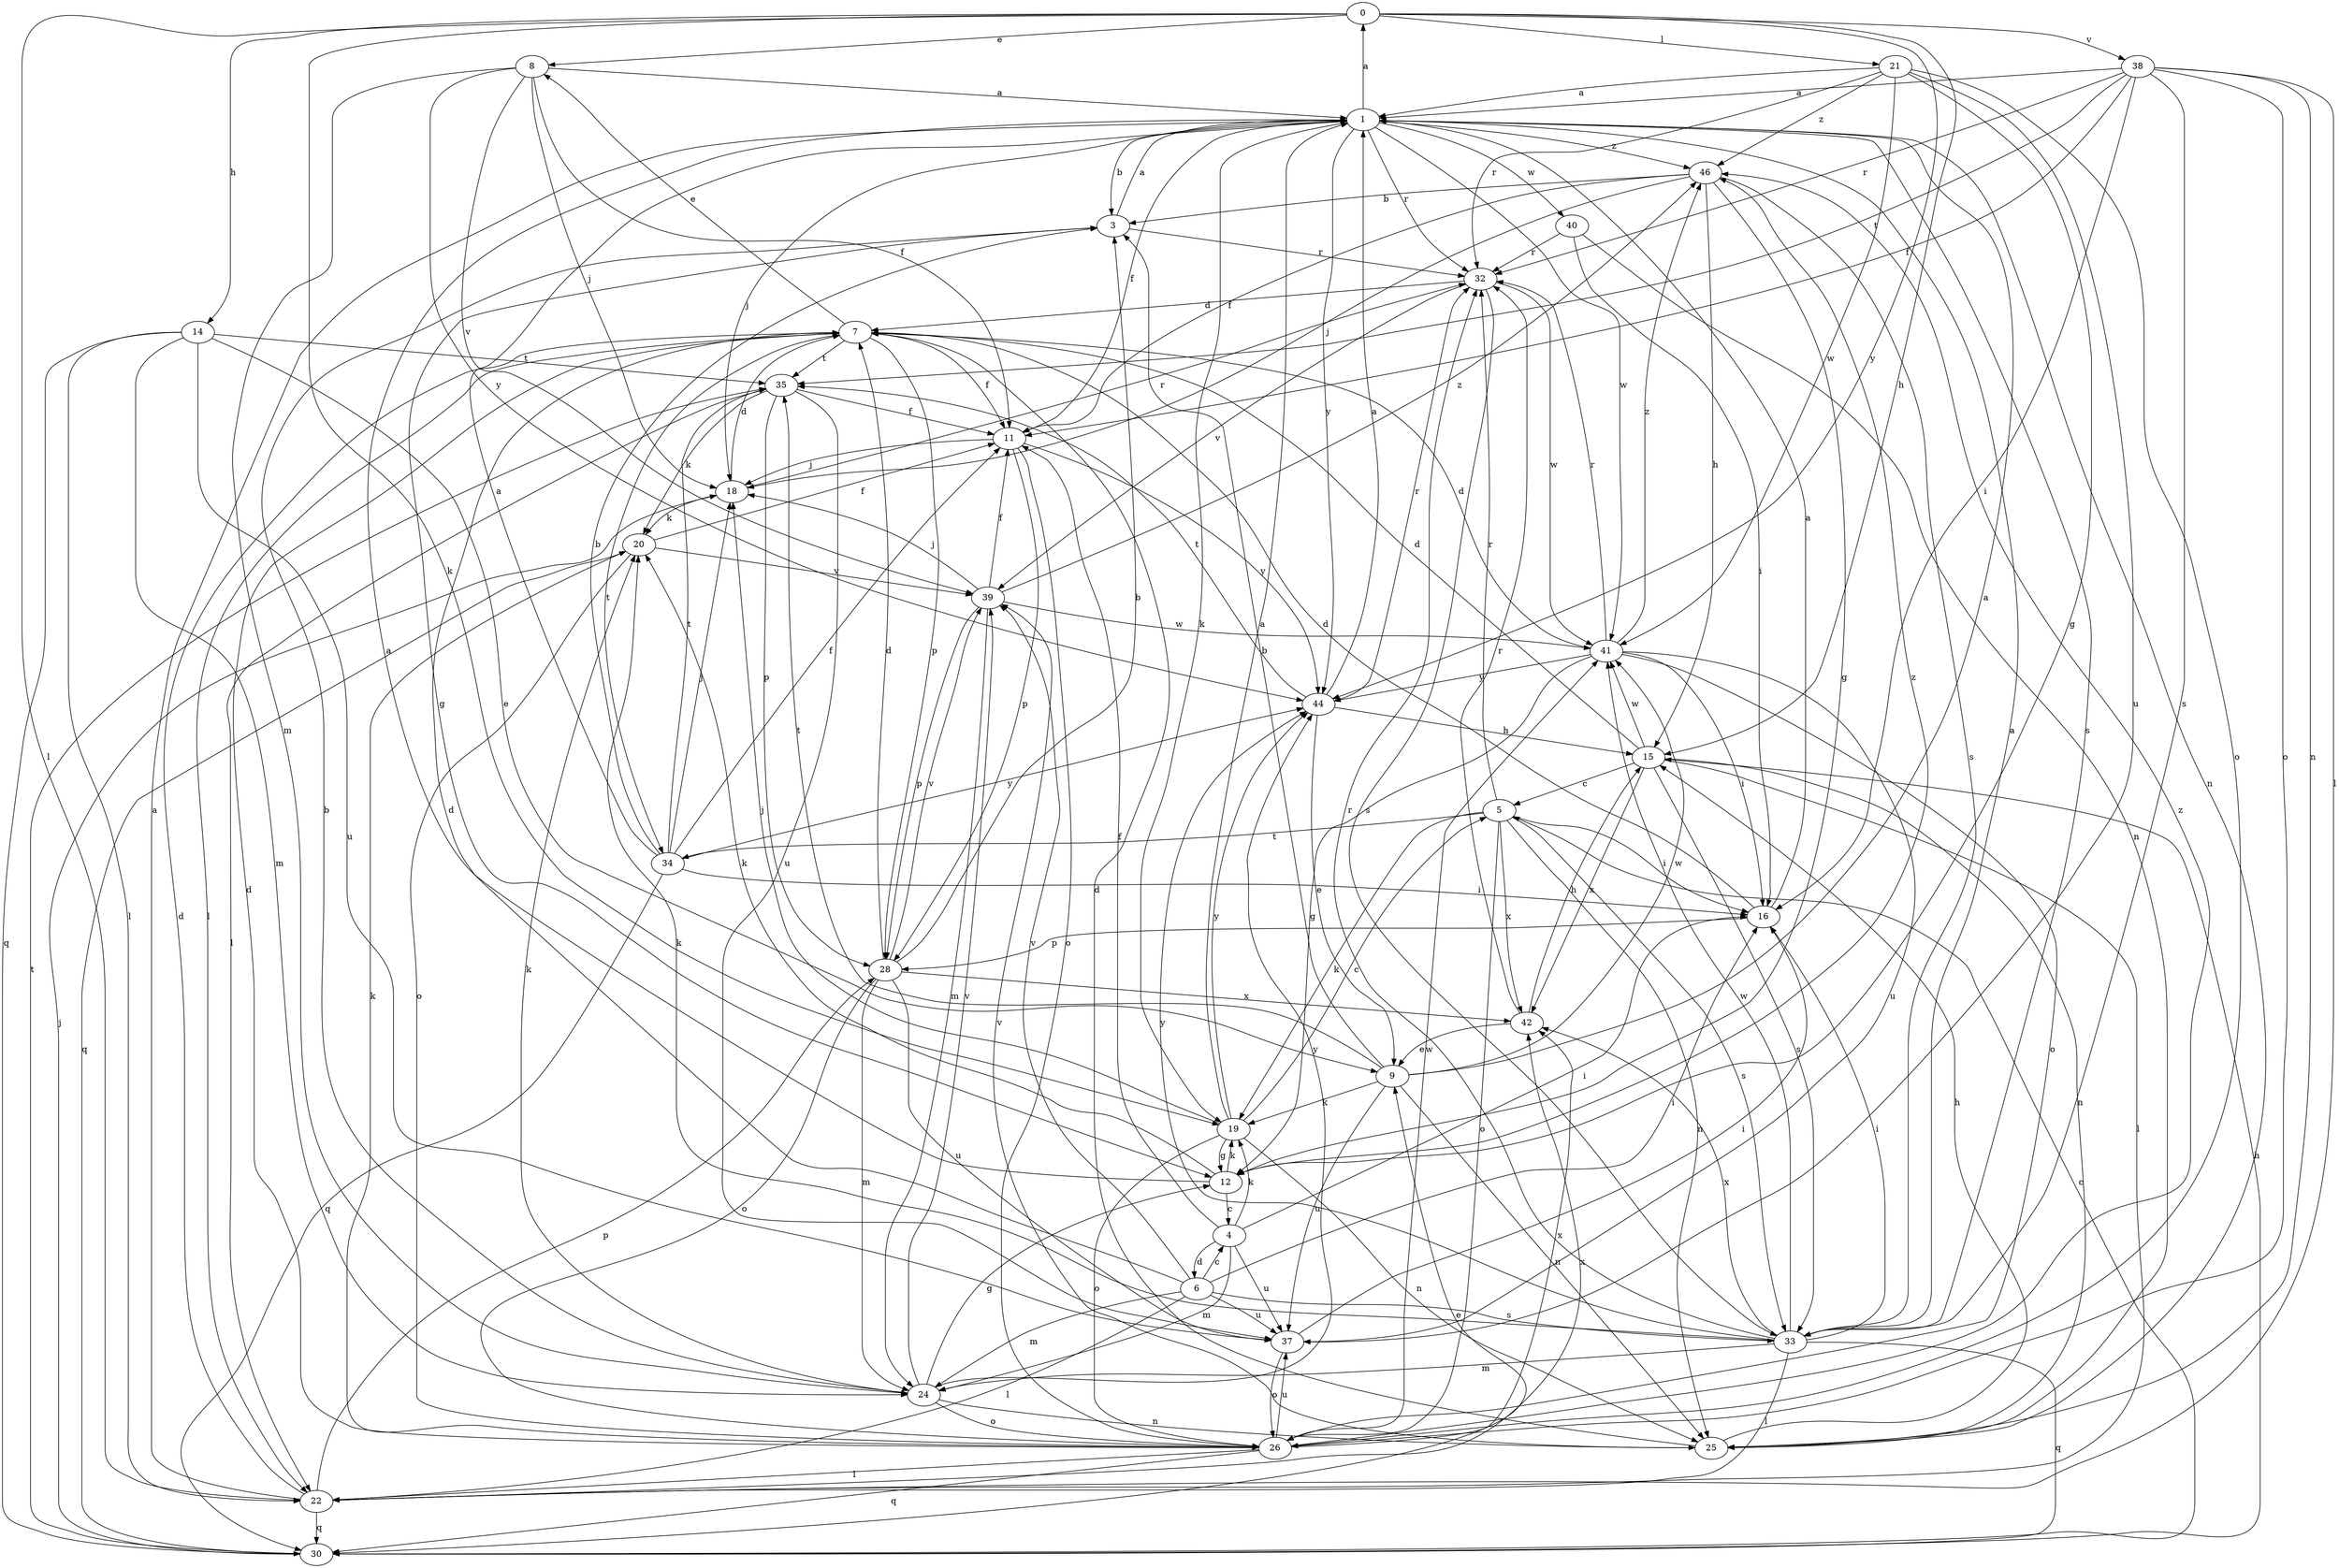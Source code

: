 strict digraph  {
0;
1;
3;
4;
5;
6;
7;
8;
9;
11;
12;
14;
15;
16;
18;
19;
20;
21;
22;
24;
25;
26;
28;
30;
32;
33;
34;
35;
37;
38;
39;
40;
41;
42;
44;
46;
0 -> 8  [label=e];
0 -> 14  [label=h];
0 -> 15  [label=h];
0 -> 19  [label=k];
0 -> 21  [label=l];
0 -> 22  [label=l];
0 -> 38  [label=v];
0 -> 44  [label=y];
1 -> 0  [label=a];
1 -> 3  [label=b];
1 -> 11  [label=f];
1 -> 18  [label=j];
1 -> 19  [label=k];
1 -> 25  [label=n];
1 -> 32  [label=r];
1 -> 33  [label=s];
1 -> 40  [label=w];
1 -> 41  [label=w];
1 -> 44  [label=y];
1 -> 46  [label=z];
3 -> 1  [label=a];
3 -> 12  [label=g];
3 -> 32  [label=r];
4 -> 6  [label=d];
4 -> 11  [label=f];
4 -> 16  [label=i];
4 -> 19  [label=k];
4 -> 24  [label=m];
4 -> 37  [label=u];
5 -> 16  [label=i];
5 -> 19  [label=k];
5 -> 25  [label=n];
5 -> 26  [label=o];
5 -> 32  [label=r];
5 -> 33  [label=s];
5 -> 34  [label=t];
5 -> 42  [label=x];
6 -> 4  [label=c];
6 -> 7  [label=d];
6 -> 16  [label=i];
6 -> 22  [label=l];
6 -> 24  [label=m];
6 -> 33  [label=s];
6 -> 37  [label=u];
6 -> 39  [label=v];
7 -> 8  [label=e];
7 -> 11  [label=f];
7 -> 22  [label=l];
7 -> 28  [label=p];
7 -> 34  [label=t];
7 -> 35  [label=t];
8 -> 1  [label=a];
8 -> 11  [label=f];
8 -> 18  [label=j];
8 -> 24  [label=m];
8 -> 39  [label=v];
8 -> 44  [label=y];
9 -> 1  [label=a];
9 -> 3  [label=b];
9 -> 19  [label=k];
9 -> 25  [label=n];
9 -> 35  [label=t];
9 -> 37  [label=u];
9 -> 41  [label=w];
11 -> 18  [label=j];
11 -> 26  [label=o];
11 -> 28  [label=p];
11 -> 44  [label=y];
12 -> 1  [label=a];
12 -> 4  [label=c];
12 -> 19  [label=k];
12 -> 20  [label=k];
12 -> 46  [label=z];
14 -> 9  [label=e];
14 -> 22  [label=l];
14 -> 24  [label=m];
14 -> 30  [label=q];
14 -> 35  [label=t];
14 -> 37  [label=u];
15 -> 5  [label=c];
15 -> 7  [label=d];
15 -> 22  [label=l];
15 -> 25  [label=n];
15 -> 33  [label=s];
15 -> 41  [label=w];
15 -> 42  [label=x];
16 -> 1  [label=a];
16 -> 7  [label=d];
16 -> 28  [label=p];
18 -> 7  [label=d];
18 -> 20  [label=k];
18 -> 32  [label=r];
19 -> 1  [label=a];
19 -> 5  [label=c];
19 -> 12  [label=g];
19 -> 18  [label=j];
19 -> 25  [label=n];
19 -> 26  [label=o];
19 -> 44  [label=y];
20 -> 11  [label=f];
20 -> 26  [label=o];
20 -> 30  [label=q];
20 -> 39  [label=v];
21 -> 1  [label=a];
21 -> 12  [label=g];
21 -> 26  [label=o];
21 -> 32  [label=r];
21 -> 37  [label=u];
21 -> 41  [label=w];
21 -> 46  [label=z];
22 -> 1  [label=a];
22 -> 7  [label=d];
22 -> 28  [label=p];
22 -> 30  [label=q];
22 -> 42  [label=x];
24 -> 3  [label=b];
24 -> 12  [label=g];
24 -> 20  [label=k];
24 -> 25  [label=n];
24 -> 26  [label=o];
24 -> 39  [label=v];
24 -> 44  [label=y];
25 -> 7  [label=d];
25 -> 15  [label=h];
25 -> 39  [label=v];
26 -> 7  [label=d];
26 -> 20  [label=k];
26 -> 22  [label=l];
26 -> 30  [label=q];
26 -> 37  [label=u];
26 -> 41  [label=w];
26 -> 42  [label=x];
26 -> 46  [label=z];
28 -> 3  [label=b];
28 -> 7  [label=d];
28 -> 24  [label=m];
28 -> 26  [label=o];
28 -> 37  [label=u];
28 -> 39  [label=v];
28 -> 42  [label=x];
30 -> 5  [label=c];
30 -> 9  [label=e];
30 -> 15  [label=h];
30 -> 18  [label=j];
30 -> 35  [label=t];
32 -> 7  [label=d];
32 -> 33  [label=s];
32 -> 39  [label=v];
32 -> 41  [label=w];
33 -> 1  [label=a];
33 -> 16  [label=i];
33 -> 20  [label=k];
33 -> 22  [label=l];
33 -> 24  [label=m];
33 -> 30  [label=q];
33 -> 32  [label=r];
33 -> 41  [label=w];
33 -> 42  [label=x];
33 -> 44  [label=y];
34 -> 1  [label=a];
34 -> 3  [label=b];
34 -> 11  [label=f];
34 -> 16  [label=i];
34 -> 18  [label=j];
34 -> 30  [label=q];
34 -> 35  [label=t];
34 -> 44  [label=y];
35 -> 11  [label=f];
35 -> 20  [label=k];
35 -> 22  [label=l];
35 -> 28  [label=p];
35 -> 37  [label=u];
37 -> 16  [label=i];
37 -> 26  [label=o];
38 -> 1  [label=a];
38 -> 11  [label=f];
38 -> 16  [label=i];
38 -> 22  [label=l];
38 -> 25  [label=n];
38 -> 26  [label=o];
38 -> 32  [label=r];
38 -> 33  [label=s];
38 -> 35  [label=t];
39 -> 11  [label=f];
39 -> 18  [label=j];
39 -> 24  [label=m];
39 -> 28  [label=p];
39 -> 41  [label=w];
39 -> 46  [label=z];
40 -> 16  [label=i];
40 -> 25  [label=n];
40 -> 32  [label=r];
41 -> 7  [label=d];
41 -> 12  [label=g];
41 -> 16  [label=i];
41 -> 26  [label=o];
41 -> 32  [label=r];
41 -> 37  [label=u];
41 -> 44  [label=y];
41 -> 46  [label=z];
42 -> 9  [label=e];
42 -> 15  [label=h];
42 -> 32  [label=r];
44 -> 1  [label=a];
44 -> 9  [label=e];
44 -> 15  [label=h];
44 -> 32  [label=r];
44 -> 35  [label=t];
46 -> 3  [label=b];
46 -> 11  [label=f];
46 -> 12  [label=g];
46 -> 15  [label=h];
46 -> 18  [label=j];
46 -> 33  [label=s];
}
